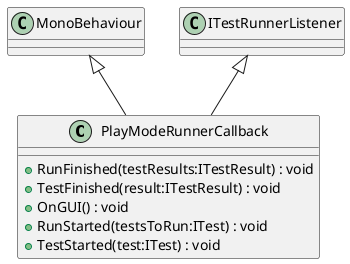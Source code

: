 @startuml
class PlayModeRunnerCallback {
    + RunFinished(testResults:ITestResult) : void
    + TestFinished(result:ITestResult) : void
    + OnGUI() : void
    + RunStarted(testsToRun:ITest) : void
    + TestStarted(test:ITest) : void
}
MonoBehaviour <|-- PlayModeRunnerCallback
ITestRunnerListener <|-- PlayModeRunnerCallback
@enduml
